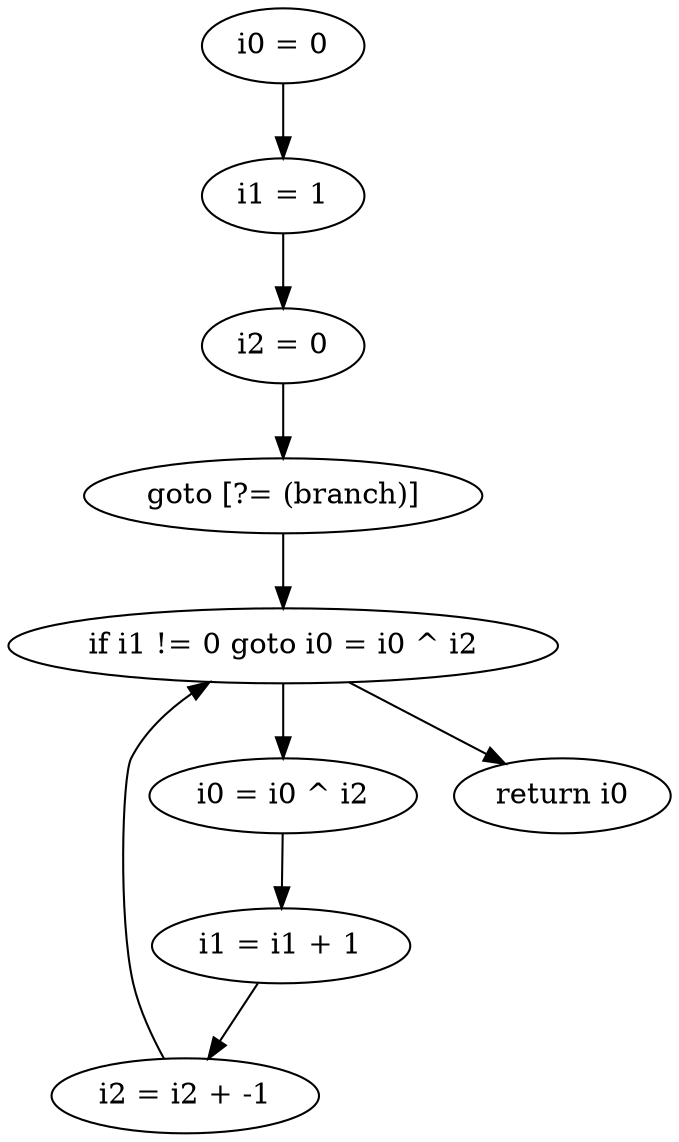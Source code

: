 digraph "unitGraph" {
    "i0 = 0"
    "i1 = 1"
    "i2 = 0"
    "goto [?= (branch)]"
    "i0 = i0 ^ i2"
    "i1 = i1 + 1"
    "i2 = i2 + -1"
    "if i1 != 0 goto i0 = i0 ^ i2"
    "return i0"
    "i0 = 0"->"i1 = 1";
    "i1 = 1"->"i2 = 0";
    "i2 = 0"->"goto [?= (branch)]";
    "goto [?= (branch)]"->"if i1 != 0 goto i0 = i0 ^ i2";
    "i0 = i0 ^ i2"->"i1 = i1 + 1";
    "i1 = i1 + 1"->"i2 = i2 + -1";
    "i2 = i2 + -1"->"if i1 != 0 goto i0 = i0 ^ i2";
    "if i1 != 0 goto i0 = i0 ^ i2"->"return i0";
    "if i1 != 0 goto i0 = i0 ^ i2"->"i0 = i0 ^ i2";
}
